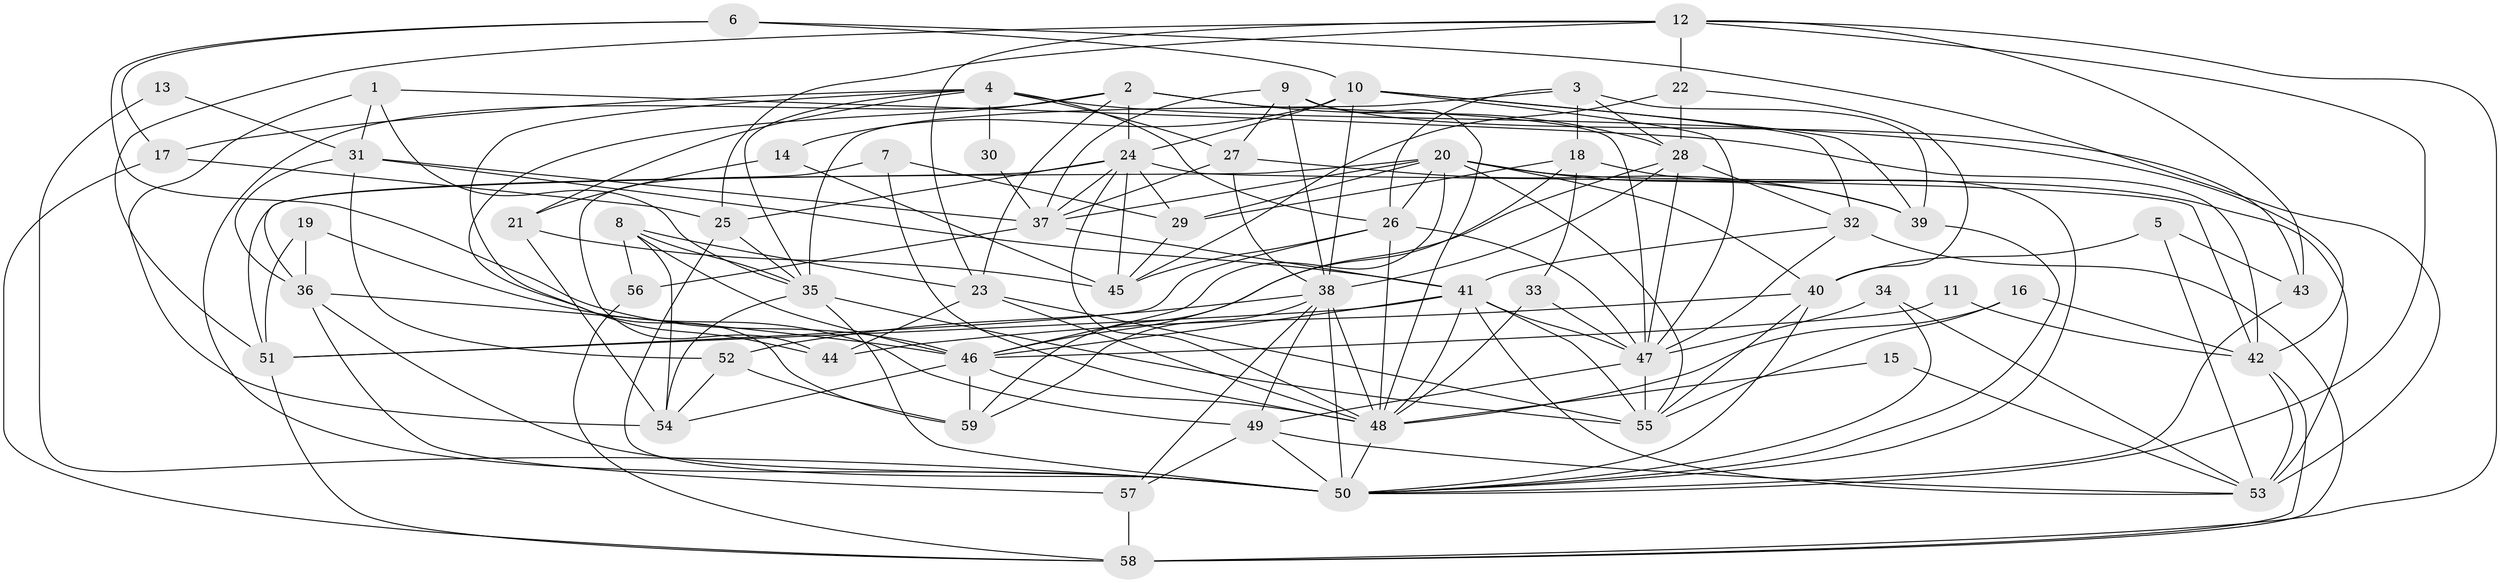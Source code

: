 // original degree distribution, {3: 0.3050847457627119, 4: 0.23728813559322035, 5: 0.1694915254237288, 2: 0.13559322033898305, 6: 0.06779661016949153, 7: 0.06779661016949153, 8: 0.01694915254237288}
// Generated by graph-tools (version 1.1) at 2025/26/03/09/25 03:26:16]
// undirected, 59 vertices, 168 edges
graph export_dot {
graph [start="1"]
  node [color=gray90,style=filled];
  1;
  2;
  3;
  4;
  5;
  6;
  7;
  8;
  9;
  10;
  11;
  12;
  13;
  14;
  15;
  16;
  17;
  18;
  19;
  20;
  21;
  22;
  23;
  24;
  25;
  26;
  27;
  28;
  29;
  30;
  31;
  32;
  33;
  34;
  35;
  36;
  37;
  38;
  39;
  40;
  41;
  42;
  43;
  44;
  45;
  46;
  47;
  48;
  49;
  50;
  51;
  52;
  53;
  54;
  55;
  56;
  57;
  58;
  59;
  1 -- 31 [weight=1.0];
  1 -- 35 [weight=1.0];
  1 -- 42 [weight=1.0];
  1 -- 54 [weight=1.0];
  2 -- 23 [weight=1.0];
  2 -- 24 [weight=1.0];
  2 -- 28 [weight=2.0];
  2 -- 47 [weight=1.0];
  2 -- 50 [weight=1.0];
  2 -- 59 [weight=1.0];
  3 -- 18 [weight=1.0];
  3 -- 26 [weight=1.0];
  3 -- 28 [weight=1.0];
  3 -- 35 [weight=1.0];
  3 -- 39 [weight=1.0];
  4 -- 17 [weight=1.0];
  4 -- 21 [weight=1.0];
  4 -- 26 [weight=1.0];
  4 -- 27 [weight=1.0];
  4 -- 30 [weight=1.0];
  4 -- 35 [weight=2.0];
  4 -- 42 [weight=1.0];
  4 -- 44 [weight=1.0];
  5 -- 40 [weight=1.0];
  5 -- 43 [weight=1.0];
  5 -- 53 [weight=1.0];
  6 -- 10 [weight=1.0];
  6 -- 17 [weight=1.0];
  6 -- 46 [weight=1.0];
  6 -- 53 [weight=1.0];
  7 -- 29 [weight=1.0];
  7 -- 44 [weight=1.0];
  7 -- 48 [weight=1.0];
  8 -- 23 [weight=1.0];
  8 -- 35 [weight=1.0];
  8 -- 46 [weight=1.0];
  8 -- 54 [weight=1.0];
  8 -- 56 [weight=1.0];
  9 -- 27 [weight=1.0];
  9 -- 37 [weight=1.0];
  9 -- 38 [weight=1.0];
  9 -- 43 [weight=1.0];
  9 -- 48 [weight=2.0];
  10 -- 14 [weight=1.0];
  10 -- 24 [weight=1.0];
  10 -- 32 [weight=1.0];
  10 -- 38 [weight=1.0];
  10 -- 39 [weight=1.0];
  10 -- 47 [weight=1.0];
  11 -- 42 [weight=1.0];
  11 -- 46 [weight=1.0];
  12 -- 22 [weight=1.0];
  12 -- 23 [weight=1.0];
  12 -- 25 [weight=1.0];
  12 -- 43 [weight=1.0];
  12 -- 50 [weight=1.0];
  12 -- 51 [weight=1.0];
  12 -- 58 [weight=1.0];
  13 -- 31 [weight=1.0];
  13 -- 50 [weight=2.0];
  14 -- 21 [weight=1.0];
  14 -- 45 [weight=2.0];
  15 -- 48 [weight=1.0];
  15 -- 53 [weight=1.0];
  16 -- 42 [weight=1.0];
  16 -- 48 [weight=1.0];
  16 -- 55 [weight=1.0];
  17 -- 25 [weight=1.0];
  17 -- 58 [weight=1.0];
  18 -- 29 [weight=1.0];
  18 -- 33 [weight=1.0];
  18 -- 50 [weight=1.0];
  18 -- 59 [weight=1.0];
  19 -- 36 [weight=1.0];
  19 -- 49 [weight=1.0];
  19 -- 51 [weight=1.0];
  20 -- 26 [weight=1.0];
  20 -- 29 [weight=1.0];
  20 -- 37 [weight=1.0];
  20 -- 39 [weight=1.0];
  20 -- 40 [weight=1.0];
  20 -- 46 [weight=1.0];
  20 -- 51 [weight=1.0];
  20 -- 53 [weight=1.0];
  20 -- 55 [weight=1.0];
  21 -- 45 [weight=1.0];
  21 -- 54 [weight=1.0];
  22 -- 28 [weight=1.0];
  22 -- 40 [weight=1.0];
  22 -- 45 [weight=1.0];
  23 -- 44 [weight=1.0];
  23 -- 48 [weight=1.0];
  23 -- 55 [weight=1.0];
  24 -- 25 [weight=1.0];
  24 -- 29 [weight=1.0];
  24 -- 36 [weight=1.0];
  24 -- 37 [weight=1.0];
  24 -- 42 [weight=1.0];
  24 -- 45 [weight=1.0];
  24 -- 48 [weight=1.0];
  25 -- 35 [weight=1.0];
  25 -- 50 [weight=1.0];
  26 -- 45 [weight=1.0];
  26 -- 47 [weight=1.0];
  26 -- 48 [weight=2.0];
  26 -- 51 [weight=1.0];
  27 -- 37 [weight=1.0];
  27 -- 38 [weight=1.0];
  27 -- 39 [weight=1.0];
  28 -- 32 [weight=1.0];
  28 -- 38 [weight=1.0];
  28 -- 46 [weight=1.0];
  28 -- 47 [weight=1.0];
  29 -- 45 [weight=1.0];
  30 -- 37 [weight=1.0];
  31 -- 36 [weight=1.0];
  31 -- 37 [weight=1.0];
  31 -- 41 [weight=1.0];
  31 -- 52 [weight=1.0];
  32 -- 41 [weight=1.0];
  32 -- 47 [weight=1.0];
  32 -- 58 [weight=1.0];
  33 -- 47 [weight=1.0];
  33 -- 48 [weight=1.0];
  34 -- 47 [weight=1.0];
  34 -- 50 [weight=1.0];
  34 -- 53 [weight=1.0];
  35 -- 50 [weight=1.0];
  35 -- 54 [weight=1.0];
  35 -- 55 [weight=1.0];
  36 -- 46 [weight=1.0];
  36 -- 50 [weight=1.0];
  36 -- 57 [weight=1.0];
  37 -- 41 [weight=1.0];
  37 -- 56 [weight=1.0];
  38 -- 48 [weight=1.0];
  38 -- 49 [weight=1.0];
  38 -- 50 [weight=1.0];
  38 -- 52 [weight=1.0];
  38 -- 57 [weight=1.0];
  38 -- 59 [weight=1.0];
  39 -- 50 [weight=1.0];
  40 -- 44 [weight=1.0];
  40 -- 50 [weight=1.0];
  40 -- 55 [weight=1.0];
  41 -- 46 [weight=1.0];
  41 -- 47 [weight=1.0];
  41 -- 48 [weight=1.0];
  41 -- 51 [weight=1.0];
  41 -- 53 [weight=1.0];
  41 -- 55 [weight=1.0];
  42 -- 53 [weight=1.0];
  42 -- 58 [weight=1.0];
  43 -- 50 [weight=1.0];
  46 -- 48 [weight=1.0];
  46 -- 54 [weight=1.0];
  46 -- 59 [weight=1.0];
  47 -- 49 [weight=1.0];
  47 -- 55 [weight=1.0];
  48 -- 50 [weight=2.0];
  49 -- 50 [weight=1.0];
  49 -- 53 [weight=1.0];
  49 -- 57 [weight=1.0];
  51 -- 58 [weight=1.0];
  52 -- 54 [weight=1.0];
  52 -- 59 [weight=1.0];
  56 -- 58 [weight=1.0];
  57 -- 58 [weight=1.0];
}
